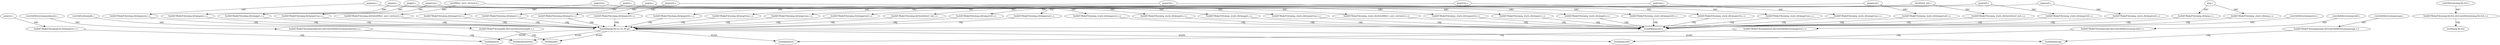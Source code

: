 digraph G{
"pngwrite.c"->"build/CMakeFiles/png.dir/pngwrite.c.o"[label="SRC"]
"build/CMakeFiles/png_static.dir/intel/filter_sse2_intrinsics.c.o"->"build/libpng16d.a"[label="OBJ"]
"intel/filter_sse2_intrinsics.c"->"build/CMakeFiles/png_static.dir/intel/filter_sse2_intrinsics.c.o"[label="SRC"]
"build/CMakeFiles/png_static.dir/pngerror.c.o"->"build/libpng16d.a"[label="OBJ"]
"build/CMakeFiles/pngfix.dir/contrib/tools/pngfix.c.o"->"build/pngfix"[label="OBJ"]
"pngget.c"->"build/CMakeFiles/png.dir/pngget.c.o"[label="SRC"]
"pngread.c"->"build/CMakeFiles/png.dir/pngread.c.o"[label="SRC"]
"build/CMakeFiles/png.dir/pngrtran.c.o"->"build/libpng16d.so.16.38.git"[label="OBJ"]
"build/libpng16d.so.16.38.git"->"build/pngtest"[label="SO/DL"]
"png.c"->"build/CMakeFiles/png.dir/png.c.o"[label="SRC"]
"pngread.c"->"build/CMakeFiles/png_static.dir/pngread.c.o"[label="SRC"]
"intel/intel_init.c"->"build/CMakeFiles/png.dir/intel/intel_init.c.o"[label="SRC"]
"build/CMakeFiles/png.dir/pngpread.c.o"->"build/libpng16d.so.16.38.git"[label="OBJ"]
"build/CMakeFiles/pngvalid.dir/contrib/libtests/pngvalid.c.o"->"build/pngvalid"[label="OBJ"]
"build/CMakeFiles/png_static.dir/pngget.c.o"->"build/libpng16d.a"[label="OBJ"]
"pngwio.c"->"build/CMakeFiles/png.dir/pngwio.c.o"[label="SRC"]
"build/CMakeFiles/png.dir/pngset.c.o"->"build/libpng16d.so.16.38.git"[label="OBJ"]
"pngrutil.c"->"build/CMakeFiles/png_static.dir/pngrutil.c.o"[label="SRC"]
"build/CMakeFiles/png.dir/pngerror.c.o"->"build/libpng16d.so.16.38.git"[label="OBJ"]
"build/CMakeFiles/png-fix-itxt.dir/contrib/tools/png-fix-itxt.c.o"->"build/png-fix-itxt"[label="OBJ"]
"build/CMakeFiles/png_static.dir/pngset.c.o"->"build/libpng16d.a"[label="OBJ"]
"pngrio.c"->"build/CMakeFiles/png.dir/pngrio.c.o"[label="SRC"]
"build/CMakeFiles/png.dir/pngread.c.o"->"build/libpng16d.so.16.38.git"[label="OBJ"]
"pngset.c"->"build/CMakeFiles/png.dir/pngset.c.o"[label="SRC"]
"build/CMakeFiles/png.dir/pngwrite.c.o"->"build/libpng16d.so.16.38.git"[label="OBJ"]
"build/CMakeFiles/png.dir/pngget.c.o"->"build/libpng16d.so.16.38.git"[label="OBJ"]
"contrib/libtests/pngvalid.c"->"build/CMakeFiles/pngvalid.dir/contrib/libtests/pngvalid.c.o"[label="SRC"]
"build/libpng16d.so.16.38.git"->"build/pngstest"[label="SO/DL"]
"contrib/libtests/pngunknown.c"->"build/CMakeFiles/pngunknown.dir/contrib/libtests/pngunknown.c.o"[label="SRC"]
"contrib/tools/pngfix.c"->"build/CMakeFiles/pngfix.dir/contrib/tools/pngfix.c.o"[label="SRC"]
"build/CMakeFiles/pngtest.dir/pngtest.c.o"->"build/pngtest"[label="OBJ"]
"pngpread.c"->"build/CMakeFiles/png.dir/pngpread.c.o"[label="SRC"]
"build/CMakeFiles/png_static.dir/pngtrans.c.o"->"build/libpng16d.a"[label="OBJ"]
"pngerror.c"->"build/CMakeFiles/png_static.dir/pngerror.c.o"[label="SRC"]
"build/CMakeFiles/png.dir/pngtrans.c.o"->"build/libpng16d.so.16.38.git"[label="OBJ"]
"intel/filter_sse2_intrinsics.c"->"build/CMakeFiles/png.dir/intel/filter_sse2_intrinsics.c.o"[label="SRC"]
"build/CMakeFiles/png_static.dir/pngrtran.c.o"->"build/libpng16d.a"[label="OBJ"]
"pngwio.c"->"build/CMakeFiles/png_static.dir/pngwio.c.o"[label="SRC"]
"contrib/libtests/pngimage.c"->"build/CMakeFiles/pngimage.dir/contrib/libtests/pngimage.c.o"[label="SRC"]
"build/CMakeFiles/png_static.dir/pngrutil.c.o"->"build/libpng16d.a"[label="OBJ"]
"intel/intel_init.c"->"build/CMakeFiles/png_static.dir/intel/intel_init.c.o"[label="SRC"]
"build/CMakeFiles/png_static.dir/pngpread.c.o"->"build/libpng16d.a"[label="OBJ"]
"build/CMakeFiles/png_static.dir/pngwio.c.o"->"build/libpng16d.a"[label="OBJ"]
"pngwtran.c"->"build/CMakeFiles/png_static.dir/pngwtran.c.o"[label="SRC"]
"build/CMakeFiles/pngstest.dir/contrib/libtests/pngstest.c.o"->"build/pngstest"[label="OBJ"]
"build/CMakeFiles/png_static.dir/pngwtran.c.o"->"build/libpng16d.a"[label="OBJ"]
"pngtrans.c"->"build/CMakeFiles/png_static.dir/pngtrans.c.o"[label="SRC"]
"pngrutil.c"->"build/CMakeFiles/png.dir/pngrutil.c.o"[label="SRC"]
"pngset.c"->"build/CMakeFiles/png_static.dir/pngset.c.o"[label="SRC"]
"build/CMakeFiles/png.dir/pngrio.c.o"->"build/libpng16d.so.16.38.git"[label="OBJ"]
"build/CMakeFiles/png.dir/intel/filter_sse2_intrinsics.c.o"->"build/libpng16d.so.16.38.git"[label="OBJ"]
"pngwutil.c"->"build/CMakeFiles/png.dir/pngwutil.c.o"[label="SRC"]
"build/CMakeFiles/png_static.dir/pngwrite.c.o"->"build/libpng16d.a"[label="OBJ"]
"contrib/libtests/pngstest.c"->"build/CMakeFiles/pngstest.dir/contrib/libtests/pngstest.c.o"[label="SRC"]
"build/libpng16d.so.16.38.git"->"build/pngfix"[label="SO/DL"]
"pngmem.c"->"build/CMakeFiles/png.dir/pngmem.c.o"[label="SRC"]
"build/CMakeFiles/png_static.dir/intel/intel_init.c.o"->"build/libpng16d.a"[label="OBJ"]
"build/CMakeFiles/png_static.dir/pngrio.c.o"->"build/libpng16d.a"[label="OBJ"]
"pngwutil.c"->"build/CMakeFiles/png_static.dir/pngwutil.c.o"[label="SRC"]
"build/CMakeFiles/png.dir/pngwutil.c.o"->"build/libpng16d.so.16.38.git"[label="OBJ"]
"build/CMakeFiles/png_static.dir/pngwutil.c.o"->"build/libpng16d.a"[label="OBJ"]
"build/CMakeFiles/png_static.dir/pngmem.c.o"->"build/libpng16d.a"[label="OBJ"]
"build/CMakeFiles/png_static.dir/pngread.c.o"->"build/libpng16d.a"[label="OBJ"]
"build/libpng16d.so.16.38.git"->"build/pngunknown"[label="SO/DL"]
"pngrtran.c"->"build/CMakeFiles/png.dir/pngrtran.c.o"[label="SRC"]
"pngrtran.c"->"build/CMakeFiles/png_static.dir/pngrtran.c.o"[label="SRC"]
"build/CMakeFiles/pngimage.dir/contrib/libtests/pngimage.c.o"->"build/pngimage"[label="OBJ"]
"build/CMakeFiles/png.dir/intel/intel_init.c.o"->"build/libpng16d.so.16.38.git"[label="OBJ"]
"build/CMakeFiles/pngunknown.dir/contrib/libtests/pngunknown.c.o"->"build/pngunknown"[label="OBJ"]
"build/CMakeFiles/png.dir/pngwtran.c.o"->"build/libpng16d.so.16.38.git"[label="OBJ"]
"build/CMakeFiles/png.dir/pngrutil.c.o"->"build/libpng16d.so.16.38.git"[label="OBJ"]
"pngwtran.c"->"build/CMakeFiles/png.dir/pngwtran.c.o"[label="SRC"]
"png.c"->"build/CMakeFiles/png_static.dir/png.c.o"[label="SRC"]
"build/CMakeFiles/png.dir/png.c.o"->"build/libpng16d.so.16.38.git"[label="OBJ"]
"build/CMakeFiles/png.dir/pngwio.c.o"->"build/libpng16d.so.16.38.git"[label="OBJ"]
"contrib/tools/png-fix-itxt.c"->"build/CMakeFiles/png-fix-itxt.dir/contrib/tools/png-fix-itxt.c.o"[label="SRC"]
"pngtest.c"->"build/CMakeFiles/pngtest.dir/pngtest.c.o"[label="SRC"]
"build/libpng16d.so.16.38.git"->"build/pngimage"[label="SO/DL"]
"pngwrite.c"->"build/CMakeFiles/png_static.dir/pngwrite.c.o"[label="SRC"]
"pngpread.c"->"build/CMakeFiles/png_static.dir/pngpread.c.o"[label="SRC"]
"pngmem.c"->"build/CMakeFiles/png_static.dir/pngmem.c.o"[label="SRC"]
"pngget.c"->"build/CMakeFiles/png_static.dir/pngget.c.o"[label="SRC"]
"build/CMakeFiles/png.dir/pngmem.c.o"->"build/libpng16d.so.16.38.git"[label="OBJ"]
"build/libpng16d.so.16.38.git"->"build/pngvalid"[label="SO/DL"]
"pngtrans.c"->"build/CMakeFiles/png.dir/pngtrans.c.o"[label="SRC"]
"build/CMakeFiles/png_static.dir/png.c.o"->"build/libpng16d.a"[label="OBJ"]
"pngrio.c"->"build/CMakeFiles/png_static.dir/pngrio.c.o"[label="SRC"]
"pngerror.c"->"build/CMakeFiles/png.dir/pngerror.c.o"[label="SRC"]
}
